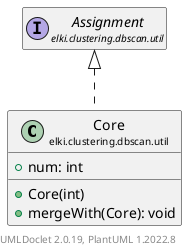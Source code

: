 @startuml
    remove .*\.(Instance|Par|Parameterizer|Factory)$
    set namespaceSeparator none
    hide empty fields
    hide empty methods

    class "<size:14>Core\n<size:10>elki.clustering.dbscan.util" as elki.clustering.dbscan.util.Core [[Core.html]] {
        +num: int
        +Core(int)
        +mergeWith(Core): void
    }

    interface "<size:14>Assignment\n<size:10>elki.clustering.dbscan.util" as elki.clustering.dbscan.util.Assignment [[Assignment.html]]

    elki.clustering.dbscan.util.Assignment <|.. elki.clustering.dbscan.util.Core

    center footer UMLDoclet 2.0.19, PlantUML 1.2022.8
@enduml
